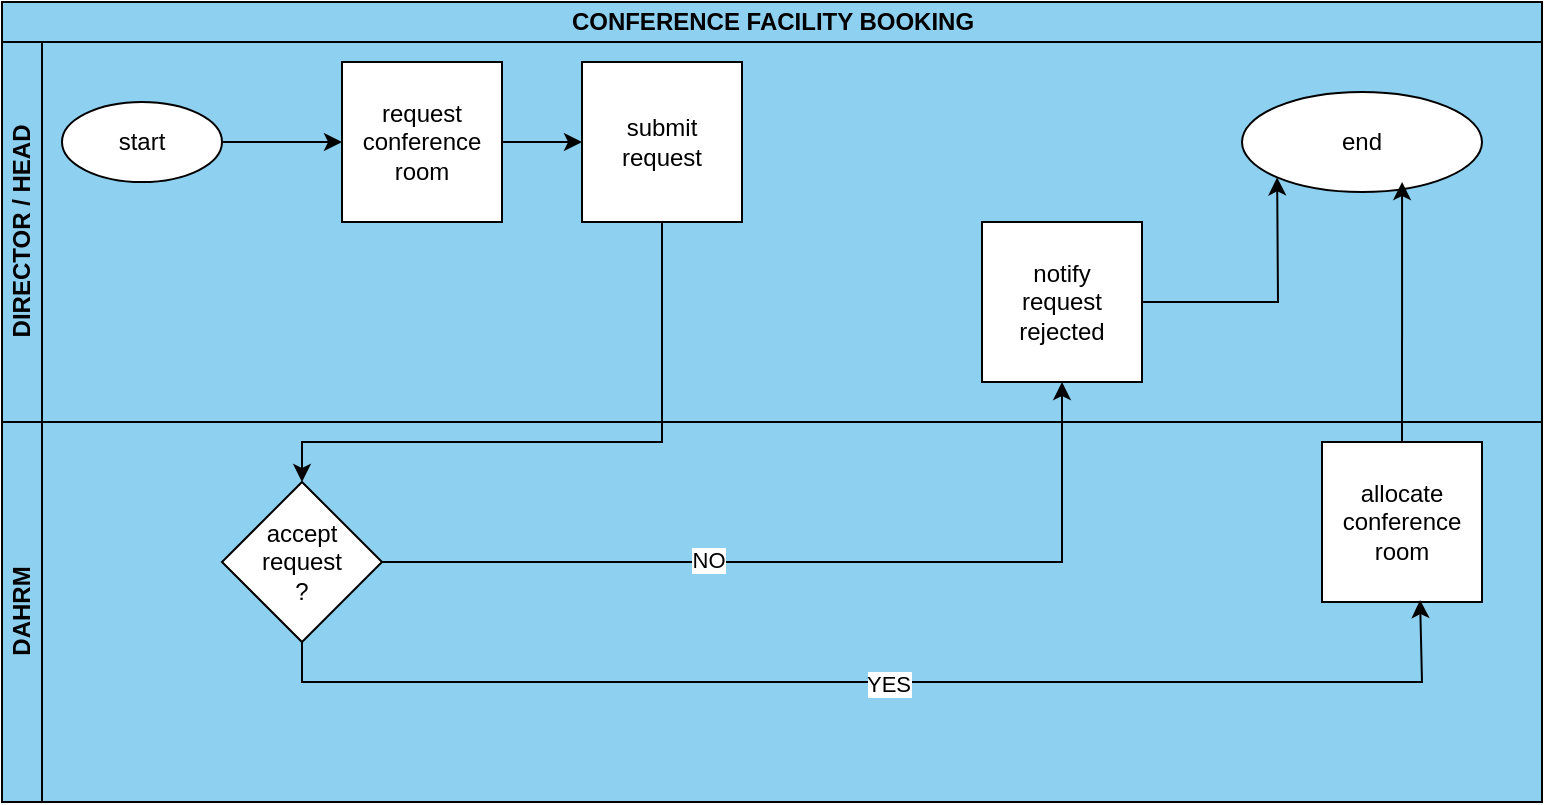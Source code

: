 <mxfile version="24.7.6">
  <diagram name="Page-1" id="IkzDn-hzaN0rCD2kMlex">
    <mxGraphModel dx="1050" dy="566" grid="1" gridSize="10" guides="1" tooltips="1" connect="1" arrows="1" fold="1" page="1" pageScale="1" pageWidth="850" pageHeight="1100" math="0" shadow="0">
      <root>
        <mxCell id="0" />
        <mxCell id="1" parent="0" />
        <mxCell id="0EZDxdcCSDM1pmTRQqnp-1" value="CONFERENCE FACILITY BOOKING" style="swimlane;childLayout=stackLayout;resizeParent=1;resizeParentMax=0;horizontal=1;startSize=20;horizontalStack=0;html=1;swimlaneFillColor=#8ed0f0;fillColor=#8ED0F0;" parent="1" vertex="1">
          <mxGeometry x="20" y="100" width="770" height="400" as="geometry" />
        </mxCell>
        <mxCell id="0EZDxdcCSDM1pmTRQqnp-2" value="DIRECTOR / HEAD" style="swimlane;startSize=20;horizontal=0;html=1;fillColor=#8ED0F0;" parent="0EZDxdcCSDM1pmTRQqnp-1" vertex="1">
          <mxGeometry y="20" width="770" height="190" as="geometry" />
        </mxCell>
        <mxCell id="0EZDxdcCSDM1pmTRQqnp-5" value="start" style="ellipse;whiteSpace=wrap;html=1;" parent="0EZDxdcCSDM1pmTRQqnp-2" vertex="1">
          <mxGeometry x="30" y="30" width="80" height="40" as="geometry" />
        </mxCell>
        <mxCell id="0EZDxdcCSDM1pmTRQqnp-8" value="" style="edgeStyle=orthogonalEdgeStyle;rounded=0;orthogonalLoop=1;jettySize=auto;html=1;" parent="0EZDxdcCSDM1pmTRQqnp-2" source="0EZDxdcCSDM1pmTRQqnp-6" target="0EZDxdcCSDM1pmTRQqnp-7" edge="1">
          <mxGeometry relative="1" as="geometry" />
        </mxCell>
        <mxCell id="0EZDxdcCSDM1pmTRQqnp-6" value="&lt;div&gt;request&lt;/div&gt;&lt;div&gt;conference&lt;/div&gt;&lt;div&gt;room&lt;br&gt;&lt;/div&gt;" style="whiteSpace=wrap;html=1;aspect=fixed;" parent="0EZDxdcCSDM1pmTRQqnp-2" vertex="1">
          <mxGeometry x="170" y="10" width="80" height="80" as="geometry" />
        </mxCell>
        <mxCell id="0EZDxdcCSDM1pmTRQqnp-7" value="&lt;div&gt;submit&lt;/div&gt;&lt;div&gt;request&lt;br&gt;&lt;/div&gt;" style="whiteSpace=wrap;html=1;aspect=fixed;" parent="0EZDxdcCSDM1pmTRQqnp-2" vertex="1">
          <mxGeometry x="290" y="10" width="80" height="80" as="geometry" />
        </mxCell>
        <mxCell id="0EZDxdcCSDM1pmTRQqnp-10" value="end" style="ellipse;whiteSpace=wrap;html=1;" parent="0EZDxdcCSDM1pmTRQqnp-2" vertex="1">
          <mxGeometry x="620" y="25" width="120" height="50" as="geometry" />
        </mxCell>
        <mxCell id="0EZDxdcCSDM1pmTRQqnp-11" value="" style="endArrow=classic;html=1;rounded=0;exitX=1;exitY=0.5;exitDx=0;exitDy=0;entryX=0;entryY=0.5;entryDx=0;entryDy=0;" parent="0EZDxdcCSDM1pmTRQqnp-2" source="0EZDxdcCSDM1pmTRQqnp-5" target="0EZDxdcCSDM1pmTRQqnp-6" edge="1">
          <mxGeometry width="50" height="50" relative="1" as="geometry">
            <mxPoint x="380" y="180" as="sourcePoint" />
            <mxPoint x="430" y="130" as="targetPoint" />
          </mxGeometry>
        </mxCell>
        <mxCell id="0EZDxdcCSDM1pmTRQqnp-13" value="&lt;div&gt;notify&lt;/div&gt;&lt;div&gt;request&lt;/div&gt;&lt;div&gt;rejected&lt;br&gt;&lt;/div&gt;" style="whiteSpace=wrap;html=1;aspect=fixed;" parent="0EZDxdcCSDM1pmTRQqnp-2" vertex="1">
          <mxGeometry x="490" y="90" width="80" height="80" as="geometry" />
        </mxCell>
        <mxCell id="0EZDxdcCSDM1pmTRQqnp-16" value="" style="endArrow=classic;html=1;rounded=0;exitX=1;exitY=0.5;exitDx=0;exitDy=0;entryX=0;entryY=1;entryDx=0;entryDy=0;" parent="0EZDxdcCSDM1pmTRQqnp-2" source="0EZDxdcCSDM1pmTRQqnp-13" target="0EZDxdcCSDM1pmTRQqnp-10" edge="1">
          <mxGeometry width="50" height="50" relative="1" as="geometry">
            <mxPoint x="400" y="155" as="sourcePoint" />
            <mxPoint x="450" y="105" as="targetPoint" />
            <Array as="points">
              <mxPoint x="638" y="130" />
            </Array>
          </mxGeometry>
        </mxCell>
        <mxCell id="0EZDxdcCSDM1pmTRQqnp-3" value="DAHRM" style="swimlane;startSize=20;horizontal=0;html=1;fillColor=#8ED0F0;" parent="0EZDxdcCSDM1pmTRQqnp-1" vertex="1">
          <mxGeometry y="210" width="770" height="190" as="geometry" />
        </mxCell>
        <mxCell id="0EZDxdcCSDM1pmTRQqnp-9" value="&lt;div&gt;accept&lt;/div&gt;&lt;div&gt;request&lt;/div&gt;&lt;div&gt;?&lt;br&gt;&lt;/div&gt;" style="rhombus;whiteSpace=wrap;html=1;" parent="0EZDxdcCSDM1pmTRQqnp-3" vertex="1">
          <mxGeometry x="110" y="30" width="80" height="80" as="geometry" />
        </mxCell>
        <mxCell id="0EZDxdcCSDM1pmTRQqnp-12" value="" style="endArrow=classic;html=1;rounded=0;exitX=0.5;exitY=1;exitDx=0;exitDy=0;entryX=0.5;entryY=0;entryDx=0;entryDy=0;" parent="0EZDxdcCSDM1pmTRQqnp-3" source="0EZDxdcCSDM1pmTRQqnp-7" target="0EZDxdcCSDM1pmTRQqnp-9" edge="1">
          <mxGeometry width="50" height="50" relative="1" as="geometry">
            <mxPoint x="380" y="-80" as="sourcePoint" />
            <mxPoint x="430" y="-130" as="targetPoint" />
            <Array as="points">
              <mxPoint x="330" y="10" />
              <mxPoint x="150" y="10" />
            </Array>
          </mxGeometry>
        </mxCell>
        <mxCell id="0EZDxdcCSDM1pmTRQqnp-17" value="&lt;div&gt;allocate&lt;/div&gt;&lt;div&gt;conference&lt;/div&gt;&lt;div&gt;room&lt;br&gt;&lt;/div&gt;" style="whiteSpace=wrap;html=1;aspect=fixed;" parent="0EZDxdcCSDM1pmTRQqnp-3" vertex="1">
          <mxGeometry x="660" y="10" width="80" height="80" as="geometry" />
        </mxCell>
        <mxCell id="0EZDxdcCSDM1pmTRQqnp-19" value="" style="endArrow=classic;html=1;rounded=0;exitX=0.5;exitY=1;exitDx=0;exitDy=0;entryX=0.613;entryY=0.988;entryDx=0;entryDy=0;entryPerimeter=0;" parent="0EZDxdcCSDM1pmTRQqnp-3" source="0EZDxdcCSDM1pmTRQqnp-9" target="0EZDxdcCSDM1pmTRQqnp-17" edge="1">
          <mxGeometry width="50" height="50" relative="1" as="geometry">
            <mxPoint x="380" y="-10" as="sourcePoint" />
            <mxPoint x="710" y="120" as="targetPoint" />
            <Array as="points">
              <mxPoint x="150" y="130" />
              <mxPoint x="710" y="130" />
            </Array>
          </mxGeometry>
        </mxCell>
        <mxCell id="0EZDxdcCSDM1pmTRQqnp-20" value="YES" style="edgeLabel;html=1;align=center;verticalAlign=middle;resizable=0;points=[];" parent="0EZDxdcCSDM1pmTRQqnp-19" vertex="1" connectable="0">
          <mxGeometry x="0.008" y="-1" relative="1" as="geometry">
            <mxPoint as="offset" />
          </mxGeometry>
        </mxCell>
        <mxCell id="0EZDxdcCSDM1pmTRQqnp-14" value="" style="endArrow=classic;html=1;rounded=0;exitX=1;exitY=0.5;exitDx=0;exitDy=0;entryX=0.5;entryY=1;entryDx=0;entryDy=0;" parent="0EZDxdcCSDM1pmTRQqnp-1" source="0EZDxdcCSDM1pmTRQqnp-9" target="0EZDxdcCSDM1pmTRQqnp-13" edge="1">
          <mxGeometry width="50" height="50" relative="1" as="geometry">
            <mxPoint x="380" y="200" as="sourcePoint" />
            <mxPoint x="430" y="150" as="targetPoint" />
            <Array as="points">
              <mxPoint x="530" y="280" />
            </Array>
          </mxGeometry>
        </mxCell>
        <mxCell id="0EZDxdcCSDM1pmTRQqnp-15" value="NO" style="edgeLabel;html=1;align=center;verticalAlign=middle;resizable=0;points=[];" parent="0EZDxdcCSDM1pmTRQqnp-14" vertex="1" connectable="0">
          <mxGeometry x="-0.242" y="1" relative="1" as="geometry">
            <mxPoint as="offset" />
          </mxGeometry>
        </mxCell>
        <mxCell id="0EZDxdcCSDM1pmTRQqnp-21" value="" style="endArrow=classic;html=1;rounded=0;exitX=0.5;exitY=0;exitDx=0;exitDy=0;entryX=0.667;entryY=0.9;entryDx=0;entryDy=0;entryPerimeter=0;" parent="0EZDxdcCSDM1pmTRQqnp-1" source="0EZDxdcCSDM1pmTRQqnp-17" target="0EZDxdcCSDM1pmTRQqnp-10" edge="1">
          <mxGeometry width="50" height="50" relative="1" as="geometry">
            <mxPoint x="380" y="200" as="sourcePoint" />
            <mxPoint x="430" y="150" as="targetPoint" />
          </mxGeometry>
        </mxCell>
      </root>
    </mxGraphModel>
  </diagram>
</mxfile>
